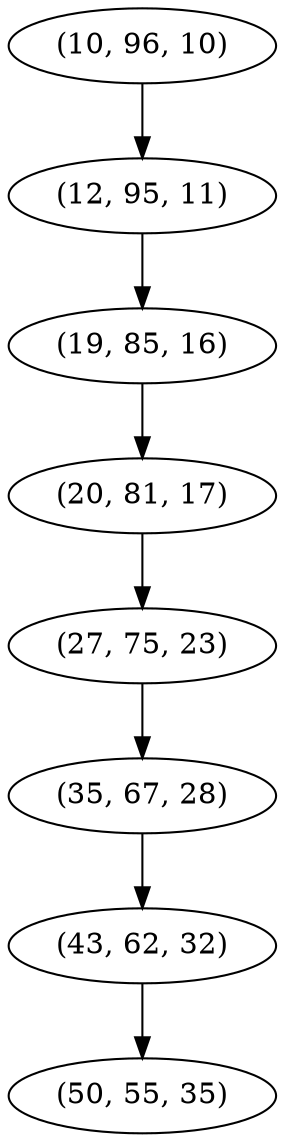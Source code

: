 digraph tree {
    "(10, 96, 10)";
    "(12, 95, 11)";
    "(19, 85, 16)";
    "(20, 81, 17)";
    "(27, 75, 23)";
    "(35, 67, 28)";
    "(43, 62, 32)";
    "(50, 55, 35)";
    "(10, 96, 10)" -> "(12, 95, 11)";
    "(12, 95, 11)" -> "(19, 85, 16)";
    "(19, 85, 16)" -> "(20, 81, 17)";
    "(20, 81, 17)" -> "(27, 75, 23)";
    "(27, 75, 23)" -> "(35, 67, 28)";
    "(35, 67, 28)" -> "(43, 62, 32)";
    "(43, 62, 32)" -> "(50, 55, 35)";
}
